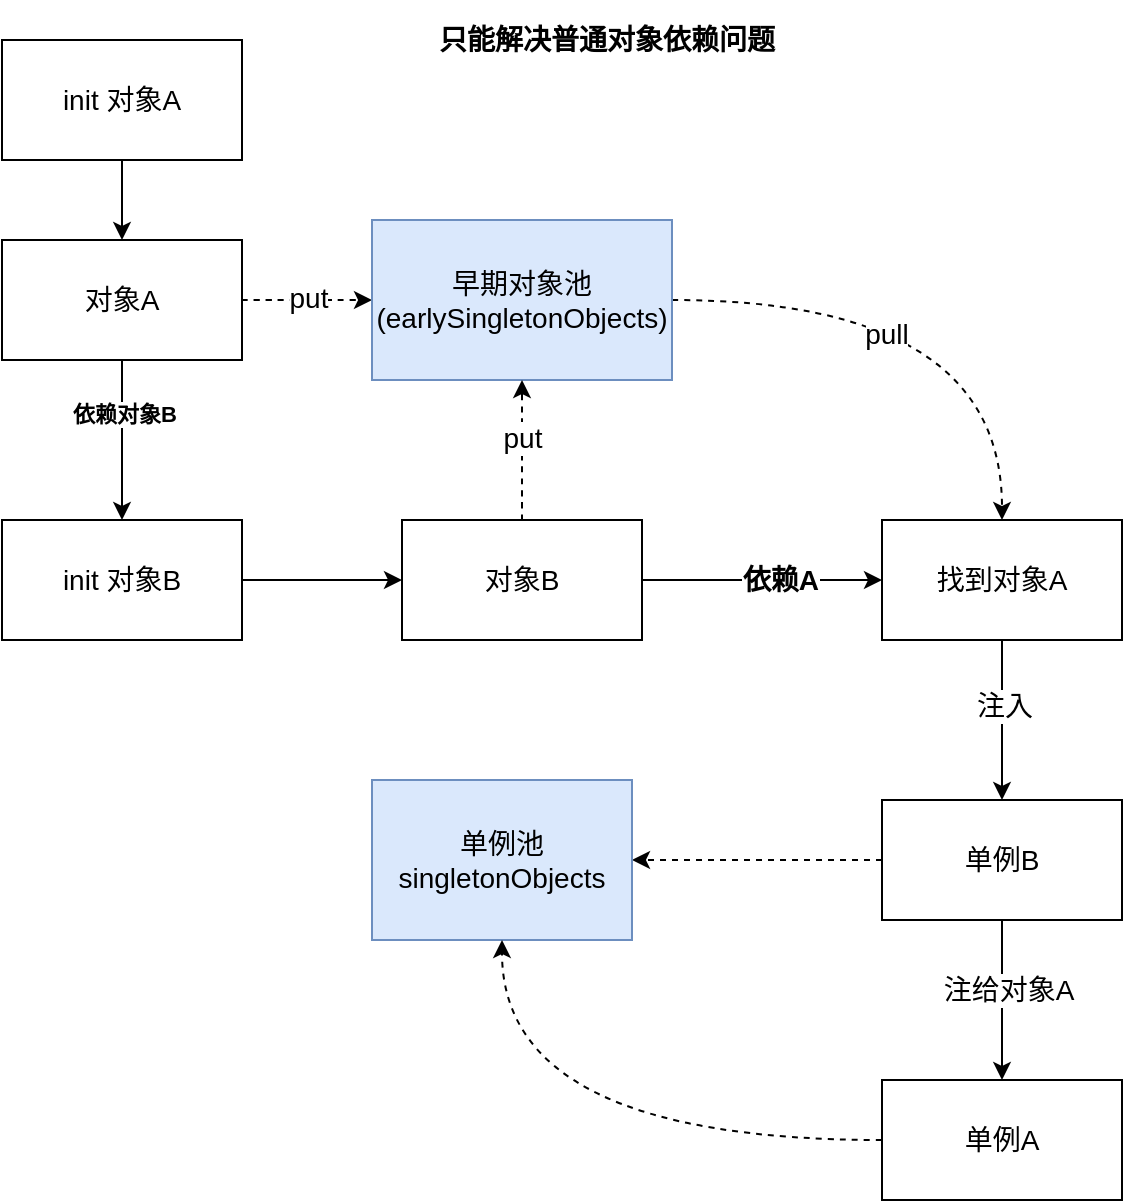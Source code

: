 <mxfile version="24.2.8" type="github" pages="2">
  <diagram name="二级缓存" id="gFs7zWWimNgHz1cqXUGf">
    <mxGraphModel dx="1221" dy="759" grid="1" gridSize="10" guides="1" tooltips="1" connect="1" arrows="1" fold="1" page="1" pageScale="1" pageWidth="827" pageHeight="1169" math="0" shadow="0">
      <root>
        <mxCell id="0" />
        <mxCell id="1" parent="0" />
        <mxCell id="nL6P1OVCGZCpmwwdo98E-3" value="" style="edgeStyle=orthogonalEdgeStyle;rounded=0;orthogonalLoop=1;jettySize=auto;html=1;" edge="1" parent="1" source="nL6P1OVCGZCpmwwdo98E-1" target="nL6P1OVCGZCpmwwdo98E-2">
          <mxGeometry relative="1" as="geometry" />
        </mxCell>
        <mxCell id="nL6P1OVCGZCpmwwdo98E-1" value="init 对象A" style="rounded=0;whiteSpace=wrap;html=1;fontSize=14;" vertex="1" parent="1">
          <mxGeometry x="80" y="150" width="120" height="60" as="geometry" />
        </mxCell>
        <mxCell id="nL6P1OVCGZCpmwwdo98E-5" value="" style="edgeStyle=orthogonalEdgeStyle;rounded=0;orthogonalLoop=1;jettySize=auto;html=1;dashed=1;curved=1;" edge="1" parent="1" source="nL6P1OVCGZCpmwwdo98E-2" target="nL6P1OVCGZCpmwwdo98E-4">
          <mxGeometry relative="1" as="geometry" />
        </mxCell>
        <mxCell id="nL6P1OVCGZCpmwwdo98E-15" value="put" style="edgeLabel;html=1;align=center;verticalAlign=middle;resizable=0;points=[];fontSize=14;" vertex="1" connectable="0" parent="nL6P1OVCGZCpmwwdo98E-5">
          <mxGeometry x="0.017" y="1" relative="1" as="geometry">
            <mxPoint as="offset" />
          </mxGeometry>
        </mxCell>
        <mxCell id="nL6P1OVCGZCpmwwdo98E-7" value="" style="edgeStyle=orthogonalEdgeStyle;rounded=0;orthogonalLoop=1;jettySize=auto;html=1;" edge="1" parent="1" source="nL6P1OVCGZCpmwwdo98E-2" target="nL6P1OVCGZCpmwwdo98E-6">
          <mxGeometry relative="1" as="geometry" />
        </mxCell>
        <mxCell id="nL6P1OVCGZCpmwwdo98E-8" value="依赖对象B" style="edgeLabel;html=1;align=center;verticalAlign=middle;resizable=0;points=[];fontStyle=1" vertex="1" connectable="0" parent="nL6P1OVCGZCpmwwdo98E-7">
          <mxGeometry x="-0.325" y="1" relative="1" as="geometry">
            <mxPoint as="offset" />
          </mxGeometry>
        </mxCell>
        <mxCell id="nL6P1OVCGZCpmwwdo98E-2" value="对象A" style="rounded=0;whiteSpace=wrap;html=1;fontSize=14;" vertex="1" parent="1">
          <mxGeometry x="80" y="250" width="120" height="60" as="geometry" />
        </mxCell>
        <mxCell id="nL6P1OVCGZCpmwwdo98E-17" style="edgeStyle=orthogonalEdgeStyle;rounded=0;orthogonalLoop=1;jettySize=auto;html=1;entryX=0.5;entryY=0;entryDx=0;entryDy=0;curved=1;dashed=1;" edge="1" parent="1" source="nL6P1OVCGZCpmwwdo98E-4" target="nL6P1OVCGZCpmwwdo98E-12">
          <mxGeometry relative="1" as="geometry" />
        </mxCell>
        <mxCell id="nL6P1OVCGZCpmwwdo98E-25" value="pull" style="edgeLabel;html=1;align=center;verticalAlign=middle;resizable=0;points=[];fontSize=14;" vertex="1" connectable="0" parent="nL6P1OVCGZCpmwwdo98E-17">
          <mxGeometry x="-0.224" y="-17" relative="1" as="geometry">
            <mxPoint as="offset" />
          </mxGeometry>
        </mxCell>
        <mxCell id="nL6P1OVCGZCpmwwdo98E-4" value="早期对象池&lt;div style=&quot;font-size: 14px;&quot;&gt;(earlySingletonObjects)&lt;/div&gt;" style="rounded=0;whiteSpace=wrap;html=1;fillColor=#dae8fc;strokeColor=#6c8ebf;fontSize=14;" vertex="1" parent="1">
          <mxGeometry x="265" y="240" width="150" height="80" as="geometry" />
        </mxCell>
        <mxCell id="nL6P1OVCGZCpmwwdo98E-10" value="" style="edgeStyle=orthogonalEdgeStyle;rounded=0;orthogonalLoop=1;jettySize=auto;html=1;" edge="1" parent="1" source="nL6P1OVCGZCpmwwdo98E-6" target="nL6P1OVCGZCpmwwdo98E-9">
          <mxGeometry relative="1" as="geometry" />
        </mxCell>
        <mxCell id="nL6P1OVCGZCpmwwdo98E-6" value="init 对象B" style="rounded=0;whiteSpace=wrap;html=1;fontSize=14;" vertex="1" parent="1">
          <mxGeometry x="80" y="390" width="120" height="60" as="geometry" />
        </mxCell>
        <mxCell id="nL6P1OVCGZCpmwwdo98E-11" style="edgeStyle=orthogonalEdgeStyle;rounded=0;orthogonalLoop=1;jettySize=auto;html=1;dashed=1;curved=1;" edge="1" parent="1" source="nL6P1OVCGZCpmwwdo98E-9" target="nL6P1OVCGZCpmwwdo98E-4">
          <mxGeometry relative="1" as="geometry">
            <mxPoint x="340" y="370" as="targetPoint" />
          </mxGeometry>
        </mxCell>
        <mxCell id="nL6P1OVCGZCpmwwdo98E-16" value="put" style="edgeLabel;html=1;align=center;verticalAlign=middle;resizable=0;points=[];fontSize=14;" vertex="1" connectable="0" parent="nL6P1OVCGZCpmwwdo98E-11">
          <mxGeometry x="0.175" relative="1" as="geometry">
            <mxPoint as="offset" />
          </mxGeometry>
        </mxCell>
        <mxCell id="nL6P1OVCGZCpmwwdo98E-13" value="" style="edgeStyle=orthogonalEdgeStyle;rounded=0;orthogonalLoop=1;jettySize=auto;html=1;" edge="1" parent="1" source="nL6P1OVCGZCpmwwdo98E-9" target="nL6P1OVCGZCpmwwdo98E-12">
          <mxGeometry relative="1" as="geometry" />
        </mxCell>
        <mxCell id="nL6P1OVCGZCpmwwdo98E-14" value="依赖A" style="edgeLabel;html=1;align=center;verticalAlign=middle;resizable=0;points=[];fontStyle=1;fontSize=14;" vertex="1" connectable="0" parent="nL6P1OVCGZCpmwwdo98E-13">
          <mxGeometry x="0.142" relative="1" as="geometry">
            <mxPoint as="offset" />
          </mxGeometry>
        </mxCell>
        <mxCell id="nL6P1OVCGZCpmwwdo98E-9" value="对象B" style="rounded=0;whiteSpace=wrap;html=1;fontSize=14;" vertex="1" parent="1">
          <mxGeometry x="280" y="390" width="120" height="60" as="geometry" />
        </mxCell>
        <mxCell id="nL6P1OVCGZCpmwwdo98E-19" value="" style="edgeStyle=orthogonalEdgeStyle;rounded=0;orthogonalLoop=1;jettySize=auto;html=1;" edge="1" parent="1" source="nL6P1OVCGZCpmwwdo98E-12" target="nL6P1OVCGZCpmwwdo98E-18">
          <mxGeometry relative="1" as="geometry" />
        </mxCell>
        <mxCell id="nL6P1OVCGZCpmwwdo98E-27" value="注入" style="edgeLabel;html=1;align=center;verticalAlign=middle;resizable=0;points=[];fontSize=14;" vertex="1" connectable="0" parent="nL6P1OVCGZCpmwwdo98E-19">
          <mxGeometry x="-0.175" y="1" relative="1" as="geometry">
            <mxPoint as="offset" />
          </mxGeometry>
        </mxCell>
        <mxCell id="nL6P1OVCGZCpmwwdo98E-12" value="找到对象A" style="rounded=0;whiteSpace=wrap;html=1;fontSize=14;" vertex="1" parent="1">
          <mxGeometry x="520" y="390" width="120" height="60" as="geometry" />
        </mxCell>
        <mxCell id="nL6P1OVCGZCpmwwdo98E-21" value="" style="edgeStyle=orthogonalEdgeStyle;rounded=0;orthogonalLoop=1;jettySize=auto;html=1;dashed=1;" edge="1" parent="1" source="nL6P1OVCGZCpmwwdo98E-18" target="nL6P1OVCGZCpmwwdo98E-20">
          <mxGeometry relative="1" as="geometry" />
        </mxCell>
        <mxCell id="nL6P1OVCGZCpmwwdo98E-23" value="" style="edgeStyle=orthogonalEdgeStyle;rounded=0;orthogonalLoop=1;jettySize=auto;html=1;" edge="1" parent="1" source="nL6P1OVCGZCpmwwdo98E-18" target="nL6P1OVCGZCpmwwdo98E-22">
          <mxGeometry relative="1" as="geometry" />
        </mxCell>
        <mxCell id="nL6P1OVCGZCpmwwdo98E-26" value="注给对象A" style="edgeLabel;html=1;align=center;verticalAlign=middle;resizable=0;points=[];fontSize=14;" vertex="1" connectable="0" parent="nL6P1OVCGZCpmwwdo98E-23">
          <mxGeometry x="-0.125" y="3" relative="1" as="geometry">
            <mxPoint as="offset" />
          </mxGeometry>
        </mxCell>
        <mxCell id="nL6P1OVCGZCpmwwdo98E-18" value="单例B" style="rounded=0;whiteSpace=wrap;html=1;fontSize=14;" vertex="1" parent="1">
          <mxGeometry x="520" y="530" width="120" height="60" as="geometry" />
        </mxCell>
        <mxCell id="nL6P1OVCGZCpmwwdo98E-20" value="单例池&lt;div&gt;singletonObjects&lt;/div&gt;" style="rounded=0;whiteSpace=wrap;html=1;fontSize=14;fillColor=#dae8fc;strokeColor=#6c8ebf;" vertex="1" parent="1">
          <mxGeometry x="265" y="520" width="130" height="80" as="geometry" />
        </mxCell>
        <mxCell id="nL6P1OVCGZCpmwwdo98E-24" style="edgeStyle=orthogonalEdgeStyle;rounded=0;orthogonalLoop=1;jettySize=auto;html=1;entryX=0.5;entryY=1;entryDx=0;entryDy=0;curved=1;dashed=1;" edge="1" parent="1" source="nL6P1OVCGZCpmwwdo98E-22" target="nL6P1OVCGZCpmwwdo98E-20">
          <mxGeometry relative="1" as="geometry" />
        </mxCell>
        <mxCell id="nL6P1OVCGZCpmwwdo98E-22" value="单例A" style="rounded=0;whiteSpace=wrap;html=1;fontSize=14;" vertex="1" parent="1">
          <mxGeometry x="520" y="670" width="120" height="60" as="geometry" />
        </mxCell>
        <mxCell id="vLBSmBUYbw-1nyB8Kb_L-1" value="只能解决普通对象依赖问题" style="text;html=1;align=center;verticalAlign=middle;whiteSpace=wrap;rounded=0;fontSize=14;fontStyle=1" vertex="1" parent="1">
          <mxGeometry x="280" y="130" width="205" height="40" as="geometry" />
        </mxCell>
      </root>
    </mxGraphModel>
  </diagram>
  <diagram name="三级缓存" id="QVB-Udh5mydE27XwY72r">
    <mxGraphModel dx="1221" dy="759" grid="1" gridSize="10" guides="1" tooltips="1" connect="1" arrows="1" fold="1" page="1" pageScale="1" pageWidth="827" pageHeight="1169" math="0" shadow="0">
      <root>
        <mxCell id="4NxcGPVDMfiGs4ZXj2Nx-0" />
        <mxCell id="4NxcGPVDMfiGs4ZXj2Nx-1" parent="4NxcGPVDMfiGs4ZXj2Nx-0" />
        <mxCell id="4NxcGPVDMfiGs4ZXj2Nx-4" value="" style="edgeStyle=orthogonalEdgeStyle;rounded=0;orthogonalLoop=1;jettySize=auto;html=1;dashed=1;curved=1;" edge="1" parent="4NxcGPVDMfiGs4ZXj2Nx-1" source="4NxcGPVDMfiGs4ZXj2Nx-8" target="4NxcGPVDMfiGs4ZXj2Nx-11">
          <mxGeometry relative="1" as="geometry" />
        </mxCell>
        <mxCell id="4NxcGPVDMfiGs4ZXj2Nx-5" value="put" style="edgeLabel;html=1;align=center;verticalAlign=middle;resizable=0;points=[];fontSize=14;" vertex="1" connectable="0" parent="4NxcGPVDMfiGs4ZXj2Nx-4">
          <mxGeometry x="0.017" y="1" relative="1" as="geometry">
            <mxPoint as="offset" />
          </mxGeometry>
        </mxCell>
        <mxCell id="4NxcGPVDMfiGs4ZXj2Nx-6" value="" style="edgeStyle=orthogonalEdgeStyle;rounded=0;orthogonalLoop=1;jettySize=auto;html=1;" edge="1" parent="4NxcGPVDMfiGs4ZXj2Nx-1" source="4NxcGPVDMfiGs4ZXj2Nx-8" target="4NxcGPVDMfiGs4ZXj2Nx-13">
          <mxGeometry relative="1" as="geometry" />
        </mxCell>
        <mxCell id="6sLCzyZPsrqlxv-ptzjr-0" value="注入给对象B" style="edgeLabel;html=1;align=center;verticalAlign=middle;resizable=0;points=[];fontSize=14;" vertex="1" connectable="0" parent="4NxcGPVDMfiGs4ZXj2Nx-6">
          <mxGeometry x="-0.267" y="1" relative="1" as="geometry">
            <mxPoint as="offset" />
          </mxGeometry>
        </mxCell>
        <mxCell id="4NxcGPVDMfiGs4ZXj2Nx-8" value="对象A" style="rounded=0;whiteSpace=wrap;html=1;fontSize=14;" vertex="1" parent="4NxcGPVDMfiGs4ZXj2Nx-1">
          <mxGeometry x="140" y="650" width="120" height="60" as="geometry" />
        </mxCell>
        <mxCell id="4NxcGPVDMfiGs4ZXj2Nx-11" value="早期对象池&lt;div style=&quot;font-size: 14px;&quot;&gt;(earlySingletonObjects)&lt;/div&gt;" style="rounded=0;whiteSpace=wrap;html=1;fillColor=#dae8fc;strokeColor=#6c8ebf;fontSize=14;" vertex="1" parent="4NxcGPVDMfiGs4ZXj2Nx-1">
          <mxGeometry x="325" y="640" width="150" height="80" as="geometry" />
        </mxCell>
        <mxCell id="4NxcGPVDMfiGs4ZXj2Nx-12" value="" style="edgeStyle=orthogonalEdgeStyle;rounded=0;orthogonalLoop=1;jettySize=auto;html=1;" edge="1" parent="4NxcGPVDMfiGs4ZXj2Nx-1" source="4NxcGPVDMfiGs4ZXj2Nx-13" target="4NxcGPVDMfiGs4ZXj2Nx-18">
          <mxGeometry relative="1" as="geometry" />
        </mxCell>
        <mxCell id="4NxcGPVDMfiGs4ZXj2Nx-13" value="init 对象B" style="rounded=0;whiteSpace=wrap;html=1;fontSize=14;" vertex="1" parent="4NxcGPVDMfiGs4ZXj2Nx-1">
          <mxGeometry x="140" y="790" width="120" height="60" as="geometry" />
        </mxCell>
        <mxCell id="4NxcGPVDMfiGs4ZXj2Nx-16" value="" style="edgeStyle=orthogonalEdgeStyle;rounded=0;orthogonalLoop=1;jettySize=auto;html=1;" edge="1" parent="4NxcGPVDMfiGs4ZXj2Nx-1" source="4NxcGPVDMfiGs4ZXj2Nx-18" target="4NxcGPVDMfiGs4ZXj2Nx-21">
          <mxGeometry relative="1" as="geometry" />
        </mxCell>
        <mxCell id="wMYJrTP1jhvO62tw7FGH-0" style="edgeStyle=orthogonalEdgeStyle;rounded=0;orthogonalLoop=1;jettySize=auto;html=1;dashed=1;" edge="1" parent="4NxcGPVDMfiGs4ZXj2Nx-1" source="4NxcGPVDMfiGs4ZXj2Nx-18" target="4NxcGPVDMfiGs4ZXj2Nx-26">
          <mxGeometry relative="1" as="geometry" />
        </mxCell>
        <mxCell id="4NxcGPVDMfiGs4ZXj2Nx-18" value="单例B" style="rounded=0;whiteSpace=wrap;html=1;fontSize=14;" vertex="1" parent="4NxcGPVDMfiGs4ZXj2Nx-1">
          <mxGeometry x="340" y="790" width="120" height="60" as="geometry" />
        </mxCell>
        <mxCell id="4NxcGPVDMfiGs4ZXj2Nx-19" value="" style="edgeStyle=orthogonalEdgeStyle;rounded=0;orthogonalLoop=1;jettySize=auto;html=1;" edge="1" parent="4NxcGPVDMfiGs4ZXj2Nx-1" source="4NxcGPVDMfiGs4ZXj2Nx-21" target="4NxcGPVDMfiGs4ZXj2Nx-25">
          <mxGeometry relative="1" as="geometry" />
        </mxCell>
        <mxCell id="4NxcGPVDMfiGs4ZXj2Nx-21" value="注入给代理A" style="rounded=0;whiteSpace=wrap;html=1;fontSize=14;" vertex="1" parent="4NxcGPVDMfiGs4ZXj2Nx-1">
          <mxGeometry x="580" y="790" width="120" height="60" as="geometry" />
        </mxCell>
        <mxCell id="4NxcGPVDMfiGs4ZXj2Nx-22" value="" style="edgeStyle=orthogonalEdgeStyle;rounded=0;orthogonalLoop=1;jettySize=auto;html=1;dashed=1;" edge="1" parent="4NxcGPVDMfiGs4ZXj2Nx-1" source="4NxcGPVDMfiGs4ZXj2Nx-25" target="4NxcGPVDMfiGs4ZXj2Nx-26">
          <mxGeometry relative="1" as="geometry" />
        </mxCell>
        <mxCell id="4NxcGPVDMfiGs4ZXj2Nx-25" value="单例A" style="rounded=0;whiteSpace=wrap;html=1;fontSize=14;" vertex="1" parent="4NxcGPVDMfiGs4ZXj2Nx-1">
          <mxGeometry x="580" y="930" width="120" height="60" as="geometry" />
        </mxCell>
        <mxCell id="4NxcGPVDMfiGs4ZXj2Nx-26" value="单例对象池&lt;div&gt;singletonObjects&lt;/div&gt;" style="rounded=0;whiteSpace=wrap;html=1;fontSize=14;fillColor=#dae8fc;strokeColor=#6c8ebf;" vertex="1" parent="4NxcGPVDMfiGs4ZXj2Nx-1">
          <mxGeometry x="335" y="920" width="130" height="80" as="geometry" />
        </mxCell>
        <mxCell id="HlzrCRSthNkw5y_nyRRp-2" value="" style="edgeStyle=orthogonalEdgeStyle;rounded=0;orthogonalLoop=1;jettySize=auto;html=1;" edge="1" parent="4NxcGPVDMfiGs4ZXj2Nx-1" source="HlzrCRSthNkw5y_nyRRp-0" target="HlzrCRSthNkw5y_nyRRp-1">
          <mxGeometry relative="1" as="geometry" />
        </mxCell>
        <mxCell id="HlzrCRSthNkw5y_nyRRp-0" value="init 对象A" style="rounded=0;whiteSpace=wrap;html=1;fontSize=14;" vertex="1" parent="4NxcGPVDMfiGs4ZXj2Nx-1">
          <mxGeometry x="140" y="180" width="120" height="60" as="geometry" />
        </mxCell>
        <mxCell id="HlzrCRSthNkw5y_nyRRp-4" value="" style="edgeStyle=orthogonalEdgeStyle;rounded=0;orthogonalLoop=1;jettySize=auto;html=1;dashed=1;" edge="1" parent="4NxcGPVDMfiGs4ZXj2Nx-1" source="HlzrCRSthNkw5y_nyRRp-1" target="HlzrCRSthNkw5y_nyRRp-3">
          <mxGeometry relative="1" as="geometry" />
        </mxCell>
        <mxCell id="HlzrCRSthNkw5y_nyRRp-12" value="PUT" style="edgeLabel;html=1;align=center;verticalAlign=middle;resizable=0;points=[];" vertex="1" connectable="0" parent="HlzrCRSthNkw5y_nyRRp-4">
          <mxGeometry x="-0.358" y="2" relative="1" as="geometry">
            <mxPoint as="offset" />
          </mxGeometry>
        </mxCell>
        <mxCell id="HlzrCRSthNkw5y_nyRRp-6" value="" style="edgeStyle=orthogonalEdgeStyle;rounded=0;orthogonalLoop=1;jettySize=auto;html=1;" edge="1" parent="4NxcGPVDMfiGs4ZXj2Nx-1" source="HlzrCRSthNkw5y_nyRRp-1" target="HlzrCRSthNkw5y_nyRRp-5">
          <mxGeometry relative="1" as="geometry" />
        </mxCell>
        <mxCell id="HlzrCRSthNkw5y_nyRRp-7" value="依赖对象B" style="edgeLabel;html=1;align=center;verticalAlign=middle;resizable=0;points=[];fontSize=14;fontStyle=1" vertex="1" connectable="0" parent="HlzrCRSthNkw5y_nyRRp-6">
          <mxGeometry x="-0.256" y="2" relative="1" as="geometry">
            <mxPoint as="offset" />
          </mxGeometry>
        </mxCell>
        <mxCell id="HlzrCRSthNkw5y_nyRRp-1" value="代理A" style="rounded=0;whiteSpace=wrap;html=1;fontSize=14;" vertex="1" parent="4NxcGPVDMfiGs4ZXj2Nx-1">
          <mxGeometry x="140" y="280" width="120" height="60" as="geometry" />
        </mxCell>
        <mxCell id="HlzrCRSthNkw5y_nyRRp-16" style="edgeStyle=orthogonalEdgeStyle;rounded=0;orthogonalLoop=1;jettySize=auto;html=1;dashed=1;curved=1;" edge="1" parent="4NxcGPVDMfiGs4ZXj2Nx-1" source="HlzrCRSthNkw5y_nyRRp-3" target="HlzrCRSthNkw5y_nyRRp-13">
          <mxGeometry relative="1" as="geometry" />
        </mxCell>
        <mxCell id="HlzrCRSthNkw5y_nyRRp-3" value="singletonFactories&lt;br&gt;对象工厂" style="rounded=0;whiteSpace=wrap;html=1;fontSize=14;fillColor=#dae8fc;strokeColor=#6c8ebf;" vertex="1" parent="4NxcGPVDMfiGs4ZXj2Nx-1">
          <mxGeometry x="340" y="275" width="140" height="70" as="geometry" />
        </mxCell>
        <mxCell id="HlzrCRSthNkw5y_nyRRp-9" value="" style="edgeStyle=orthogonalEdgeStyle;rounded=0;orthogonalLoop=1;jettySize=auto;html=1;" edge="1" parent="4NxcGPVDMfiGs4ZXj2Nx-1" source="HlzrCRSthNkw5y_nyRRp-5" target="HlzrCRSthNkw5y_nyRRp-8">
          <mxGeometry relative="1" as="geometry" />
        </mxCell>
        <mxCell id="HlzrCRSthNkw5y_nyRRp-5" value="init 对象B" style="rounded=0;whiteSpace=wrap;html=1;fontSize=14;" vertex="1" parent="4NxcGPVDMfiGs4ZXj2Nx-1">
          <mxGeometry x="140" y="400" width="120" height="60" as="geometry" />
        </mxCell>
        <mxCell id="HlzrCRSthNkw5y_nyRRp-10" style="edgeStyle=orthogonalEdgeStyle;rounded=0;orthogonalLoop=1;jettySize=auto;html=1;dashed=1;" edge="1" parent="4NxcGPVDMfiGs4ZXj2Nx-1" source="HlzrCRSthNkw5y_nyRRp-8" target="HlzrCRSthNkw5y_nyRRp-3">
          <mxGeometry relative="1" as="geometry" />
        </mxCell>
        <mxCell id="HlzrCRSthNkw5y_nyRRp-11" value="PUT" style="edgeLabel;html=1;align=center;verticalAlign=middle;resizable=0;points=[];" vertex="1" connectable="0" parent="HlzrCRSthNkw5y_nyRRp-10">
          <mxGeometry x="-0.03" y="-2" relative="1" as="geometry">
            <mxPoint as="offset" />
          </mxGeometry>
        </mxCell>
        <mxCell id="HlzrCRSthNkw5y_nyRRp-14" value="" style="edgeStyle=orthogonalEdgeStyle;rounded=0;orthogonalLoop=1;jettySize=auto;html=1;" edge="1" parent="4NxcGPVDMfiGs4ZXj2Nx-1" source="HlzrCRSthNkw5y_nyRRp-8" target="HlzrCRSthNkw5y_nyRRp-13">
          <mxGeometry relative="1" as="geometry" />
        </mxCell>
        <mxCell id="HlzrCRSthNkw5y_nyRRp-15" value="依赖对象A" style="edgeLabel;html=1;align=center;verticalAlign=middle;resizable=0;points=[];fontSize=14;fontStyle=1" vertex="1" connectable="0" parent="HlzrCRSthNkw5y_nyRRp-14">
          <mxGeometry x="0.042" y="2" relative="1" as="geometry">
            <mxPoint as="offset" />
          </mxGeometry>
        </mxCell>
        <mxCell id="HlzrCRSthNkw5y_nyRRp-8" value="代理B" style="rounded=0;whiteSpace=wrap;html=1;fontSize=14;" vertex="1" parent="4NxcGPVDMfiGs4ZXj2Nx-1">
          <mxGeometry x="350" y="400" width="120" height="60" as="geometry" />
        </mxCell>
        <mxCell id="22R5BZA87ch3tOu2I5Rb-0" style="edgeStyle=orthogonalEdgeStyle;rounded=0;orthogonalLoop=1;jettySize=auto;html=1;entryX=0.5;entryY=0;entryDx=0;entryDy=0;curved=1;" edge="1" parent="4NxcGPVDMfiGs4ZXj2Nx-1" source="HlzrCRSthNkw5y_nyRRp-13" target="4NxcGPVDMfiGs4ZXj2Nx-8">
          <mxGeometry relative="1" as="geometry">
            <mxPoint x="260" y="580" as="targetPoint" />
            <Array as="points">
              <mxPoint x="640" y="580" />
              <mxPoint x="200" y="580" />
            </Array>
          </mxGeometry>
        </mxCell>
        <mxCell id="22R5BZA87ch3tOu2I5Rb-1" value="创建" style="edgeLabel;html=1;align=center;verticalAlign=middle;resizable=0;points=[];" vertex="1" connectable="0" parent="22R5BZA87ch3tOu2I5Rb-0">
          <mxGeometry x="-0.191" y="-33" relative="1" as="geometry">
            <mxPoint as="offset" />
          </mxGeometry>
        </mxCell>
        <mxCell id="HlzrCRSthNkw5y_nyRRp-13" value="找到代理A" style="rounded=0;whiteSpace=wrap;html=1;fontSize=14;" vertex="1" parent="4NxcGPVDMfiGs4ZXj2Nx-1">
          <mxGeometry x="580" y="400" width="120" height="60" as="geometry" />
        </mxCell>
      </root>
    </mxGraphModel>
  </diagram>
</mxfile>
